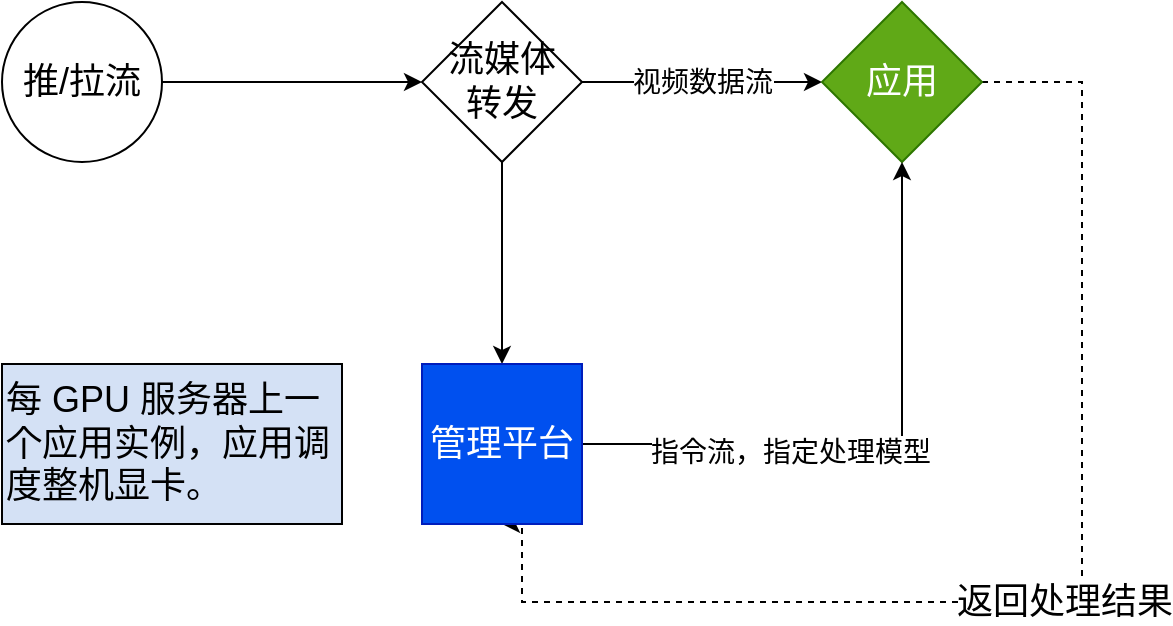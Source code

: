 <mxfile version="16.0.3" type="github">
  <diagram id="Hjh6D85tHbpYwDYXje0Y" name="Page-1">
    <mxGraphModel dx="1038" dy="689" grid="1" gridSize="10" guides="1" tooltips="1" connect="1" arrows="1" fold="1" page="1" pageScale="1" pageWidth="827" pageHeight="1169" math="0" shadow="0">
      <root>
        <mxCell id="0" />
        <mxCell id="1" parent="0" />
        <mxCell id="q2YF9KVWevL70MCQf0rg-5" style="edgeStyle=orthogonalEdgeStyle;rounded=0;orthogonalLoop=1;jettySize=auto;html=1;exitX=1;exitY=0.5;exitDx=0;exitDy=0;entryX=0;entryY=0.5;entryDx=0;entryDy=0;" edge="1" parent="1" source="q2YF9KVWevL70MCQf0rg-1" target="q2YF9KVWevL70MCQf0rg-2">
          <mxGeometry relative="1" as="geometry" />
        </mxCell>
        <mxCell id="q2YF9KVWevL70MCQf0rg-1" value="&lt;font style=&quot;font-size: 18px&quot;&gt;推/拉流&lt;/font&gt;" style="ellipse;whiteSpace=wrap;html=1;aspect=fixed;" vertex="1" parent="1">
          <mxGeometry x="30" y="41" width="80" height="80" as="geometry" />
        </mxCell>
        <mxCell id="q2YF9KVWevL70MCQf0rg-6" value="视频数据流" style="edgeStyle=orthogonalEdgeStyle;rounded=0;orthogonalLoop=1;jettySize=auto;html=1;exitX=1;exitY=0.5;exitDx=0;exitDy=0;entryX=0;entryY=0.5;entryDx=0;entryDy=0;fontSize=14;" edge="1" parent="1" source="q2YF9KVWevL70MCQf0rg-2" target="q2YF9KVWevL70MCQf0rg-3">
          <mxGeometry relative="1" as="geometry" />
        </mxCell>
        <mxCell id="q2YF9KVWevL70MCQf0rg-7" style="edgeStyle=orthogonalEdgeStyle;rounded=0;orthogonalLoop=1;jettySize=auto;html=1;exitX=0.5;exitY=1;exitDx=0;exitDy=0;" edge="1" parent="1" source="q2YF9KVWevL70MCQf0rg-2" target="q2YF9KVWevL70MCQf0rg-4">
          <mxGeometry relative="1" as="geometry" />
        </mxCell>
        <mxCell id="q2YF9KVWevL70MCQf0rg-2" value="&lt;font style=&quot;font-size: 18px&quot;&gt;流媒体&lt;br&gt;转发&lt;/font&gt;" style="rhombus;whiteSpace=wrap;html=1;" vertex="1" parent="1">
          <mxGeometry x="240" y="41" width="80" height="80" as="geometry" />
        </mxCell>
        <mxCell id="q2YF9KVWevL70MCQf0rg-10" value="返回处理结果" style="edgeStyle=orthogonalEdgeStyle;rounded=0;orthogonalLoop=1;jettySize=auto;html=1;exitX=1;exitY=0.5;exitDx=0;exitDy=0;entryX=0.5;entryY=1;entryDx=0;entryDy=0;fontSize=18;dashed=1;" edge="1" parent="1" source="q2YF9KVWevL70MCQf0rg-3" target="q2YF9KVWevL70MCQf0rg-4">
          <mxGeometry relative="1" as="geometry">
            <Array as="points">
              <mxPoint x="570" y="81" />
              <mxPoint x="570" y="341" />
              <mxPoint x="290" y="341" />
            </Array>
          </mxGeometry>
        </mxCell>
        <mxCell id="q2YF9KVWevL70MCQf0rg-3" value="&lt;font style=&quot;font-size: 18px&quot;&gt;应用&lt;/font&gt;" style="rhombus;whiteSpace=wrap;html=1;fillColor=#60a917;fontColor=#ffffff;strokeColor=#2D7600;" vertex="1" parent="1">
          <mxGeometry x="440" y="41" width="80" height="80" as="geometry" />
        </mxCell>
        <mxCell id="q2YF9KVWevL70MCQf0rg-8" style="edgeStyle=orthogonalEdgeStyle;rounded=0;orthogonalLoop=1;jettySize=auto;html=1;exitX=1;exitY=0.5;exitDx=0;exitDy=0;entryX=0.5;entryY=1;entryDx=0;entryDy=0;" edge="1" parent="1" source="q2YF9KVWevL70MCQf0rg-4" target="q2YF9KVWevL70MCQf0rg-3">
          <mxGeometry relative="1" as="geometry" />
        </mxCell>
        <mxCell id="q2YF9KVWevL70MCQf0rg-9" value="指令流，指定处理模型" style="edgeLabel;html=1;align=center;verticalAlign=middle;resizable=0;points=[];fontSize=14;" vertex="1" connectable="0" parent="q2YF9KVWevL70MCQf0rg-8">
          <mxGeometry x="-0.312" y="-4" relative="1" as="geometry">
            <mxPoint as="offset" />
          </mxGeometry>
        </mxCell>
        <mxCell id="q2YF9KVWevL70MCQf0rg-4" value="&lt;font style=&quot;font-size: 18px&quot;&gt;管理平台&lt;/font&gt;" style="whiteSpace=wrap;html=1;aspect=fixed;fillColor=#0050ef;fontColor=#ffffff;strokeColor=#001DBC;" vertex="1" parent="1">
          <mxGeometry x="240" y="222" width="80" height="80" as="geometry" />
        </mxCell>
        <mxCell id="q2YF9KVWevL70MCQf0rg-11" value="每 GPU 服务器上一个应用实例，应用调度整机显卡。" style="rounded=0;whiteSpace=wrap;html=1;fontSize=18;align=left;fillColor=#D4E1F5;" vertex="1" parent="1">
          <mxGeometry x="30" y="222" width="170" height="80" as="geometry" />
        </mxCell>
      </root>
    </mxGraphModel>
  </diagram>
</mxfile>
